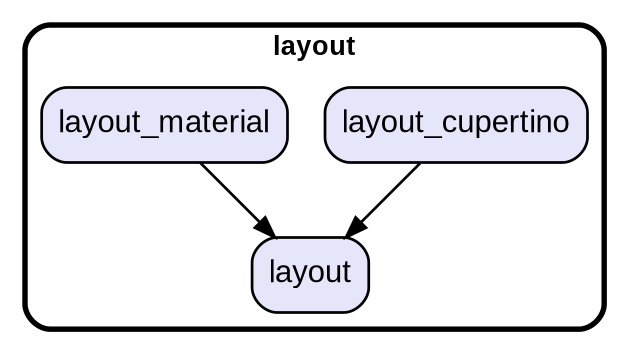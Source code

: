 digraph "" {
  graph [style=rounded fontname="Arial Black" fontsize=13 penwidth=2.6];
  node [shape=rect style="filled,rounded" fontname=Arial fontsize=15 fillcolor=Lavender penwidth=1.3];
  edge [penwidth=1.3];
  "/layout_cupertino.dart" [label="layout_cupertino"];
  "/layout_material.dart" [label="layout_material"];
  "/layout.dart" [label="layout"];
  subgraph "cluster~" {
    label="layout";
    "/layout_cupertino.dart";
    "/layout_material.dart";
    "/layout.dart";
  }
  "/layout_cupertino.dart" -> "/layout.dart";
  "/layout_material.dart" -> "/layout.dart";
}
